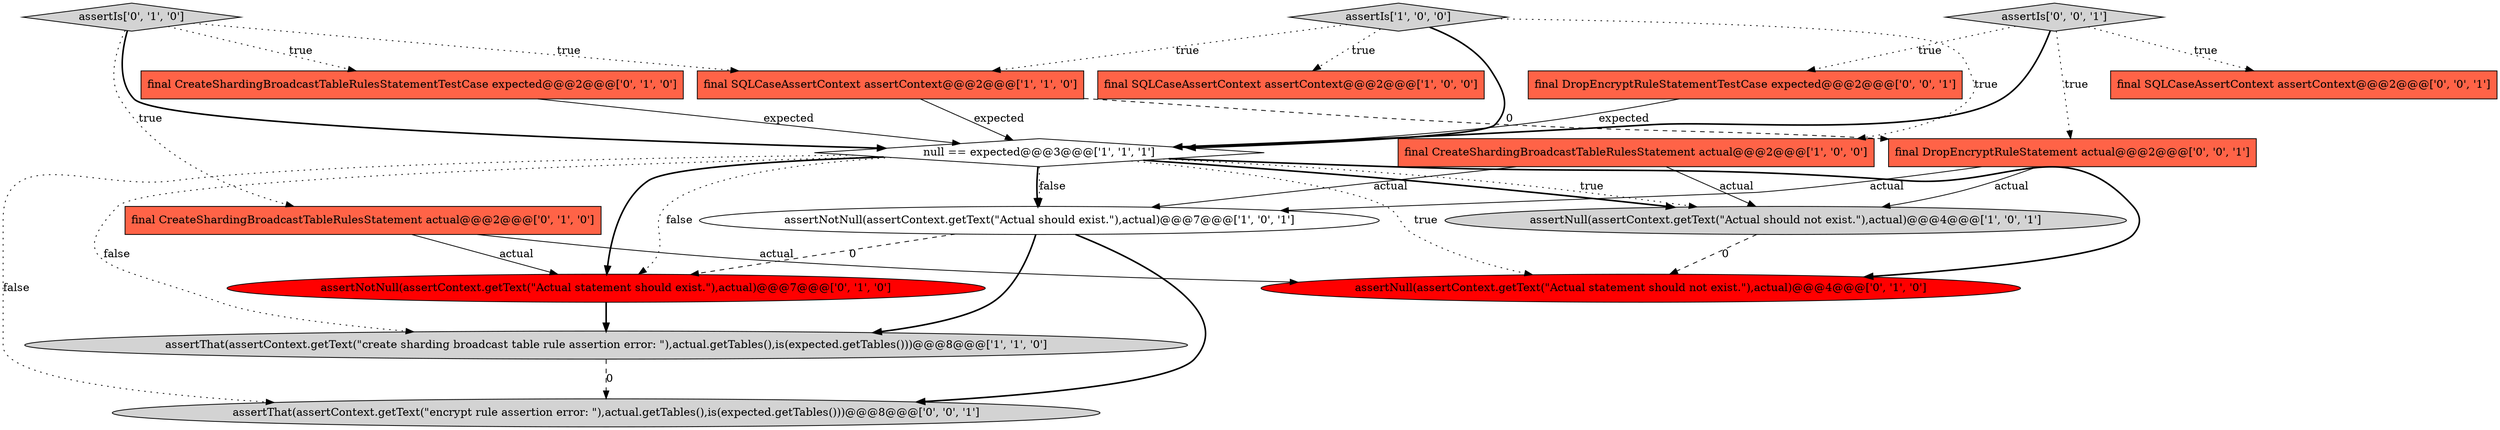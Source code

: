 digraph {
6 [style = filled, label = "final SQLCaseAssertContext assertContext@@@2@@@['1', '1', '0']", fillcolor = tomato, shape = box image = "AAA0AAABBB1BBB"];
4 [style = filled, label = "assertNull(assertContext.getText(\"Actual should not exist.\"),actual)@@@4@@@['1', '0', '1']", fillcolor = lightgray, shape = ellipse image = "AAA0AAABBB1BBB"];
15 [style = filled, label = "final DropEncryptRuleStatementTestCase expected@@@2@@@['0', '0', '1']", fillcolor = tomato, shape = box image = "AAA0AAABBB3BBB"];
3 [style = filled, label = "assertIs['1', '0', '0']", fillcolor = lightgray, shape = diamond image = "AAA0AAABBB1BBB"];
0 [style = filled, label = "final SQLCaseAssertContext assertContext@@@2@@@['1', '0', '0']", fillcolor = tomato, shape = box image = "AAA0AAABBB1BBB"];
1 [style = filled, label = "assertNotNull(assertContext.getText(\"Actual should exist.\"),actual)@@@7@@@['1', '0', '1']", fillcolor = white, shape = ellipse image = "AAA0AAABBB1BBB"];
10 [style = filled, label = "final CreateShardingBroadcastTableRulesStatement actual@@@2@@@['0', '1', '0']", fillcolor = tomato, shape = box image = "AAA0AAABBB2BBB"];
11 [style = filled, label = "final CreateShardingBroadcastTableRulesStatementTestCase expected@@@2@@@['0', '1', '0']", fillcolor = tomato, shape = box image = "AAA0AAABBB2BBB"];
12 [style = filled, label = "assertNull(assertContext.getText(\"Actual statement should not exist.\"),actual)@@@4@@@['0', '1', '0']", fillcolor = red, shape = ellipse image = "AAA1AAABBB2BBB"];
17 [style = filled, label = "assertIs['0', '0', '1']", fillcolor = lightgray, shape = diamond image = "AAA0AAABBB3BBB"];
9 [style = filled, label = "assertNotNull(assertContext.getText(\"Actual statement should exist.\"),actual)@@@7@@@['0', '1', '0']", fillcolor = red, shape = ellipse image = "AAA1AAABBB2BBB"];
5 [style = filled, label = "final CreateShardingBroadcastTableRulesStatement actual@@@2@@@['1', '0', '0']", fillcolor = tomato, shape = box image = "AAA0AAABBB1BBB"];
2 [style = filled, label = "null == expected@@@3@@@['1', '1', '1']", fillcolor = white, shape = diamond image = "AAA0AAABBB1BBB"];
7 [style = filled, label = "assertThat(assertContext.getText(\"create sharding broadcast table rule assertion error: \"),actual.getTables(),is(expected.getTables()))@@@8@@@['1', '1', '0']", fillcolor = lightgray, shape = ellipse image = "AAA0AAABBB1BBB"];
13 [style = filled, label = "final SQLCaseAssertContext assertContext@@@2@@@['0', '0', '1']", fillcolor = tomato, shape = box image = "AAA0AAABBB3BBB"];
16 [style = filled, label = "final DropEncryptRuleStatement actual@@@2@@@['0', '0', '1']", fillcolor = tomato, shape = box image = "AAA0AAABBB3BBB"];
8 [style = filled, label = "assertIs['0', '1', '0']", fillcolor = lightgray, shape = diamond image = "AAA0AAABBB2BBB"];
14 [style = filled, label = "assertThat(assertContext.getText(\"encrypt rule assertion error: \"),actual.getTables(),is(expected.getTables()))@@@8@@@['0', '0', '1']", fillcolor = lightgray, shape = ellipse image = "AAA0AAABBB3BBB"];
15->2 [style = solid, label="expected"];
2->1 [style = dotted, label="false"];
16->1 [style = solid, label="actual"];
2->14 [style = dotted, label="false"];
2->1 [style = bold, label=""];
7->14 [style = dashed, label="0"];
5->1 [style = solid, label="actual"];
10->9 [style = solid, label="actual"];
1->9 [style = dashed, label="0"];
6->2 [style = solid, label="expected"];
11->2 [style = solid, label="expected"];
2->9 [style = bold, label=""];
8->10 [style = dotted, label="true"];
3->6 [style = dotted, label="true"];
9->7 [style = bold, label=""];
2->4 [style = bold, label=""];
1->7 [style = bold, label=""];
2->12 [style = bold, label=""];
2->9 [style = dotted, label="false"];
4->12 [style = dashed, label="0"];
2->7 [style = dotted, label="false"];
17->16 [style = dotted, label="true"];
16->4 [style = solid, label="actual"];
6->16 [style = dashed, label="0"];
3->5 [style = dotted, label="true"];
17->15 [style = dotted, label="true"];
8->6 [style = dotted, label="true"];
3->2 [style = bold, label=""];
8->2 [style = bold, label=""];
17->2 [style = bold, label=""];
2->4 [style = dotted, label="true"];
3->0 [style = dotted, label="true"];
2->12 [style = dotted, label="true"];
8->11 [style = dotted, label="true"];
1->14 [style = bold, label=""];
17->13 [style = dotted, label="true"];
5->4 [style = solid, label="actual"];
10->12 [style = solid, label="actual"];
}
